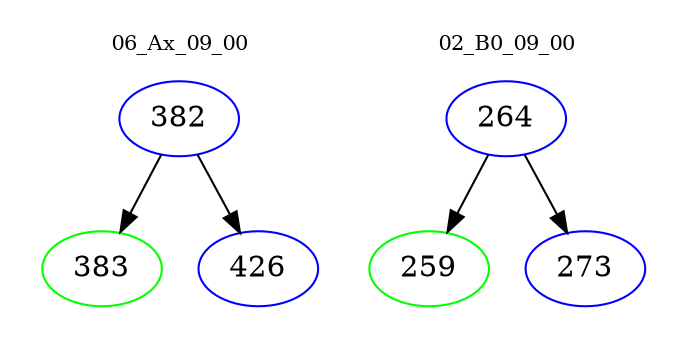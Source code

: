 digraph{
subgraph cluster_0 {
color = white
label = "06_Ax_09_00";
fontsize=10;
T0_382 [label="382", color="blue"]
T0_382 -> T0_383 [color="black"]
T0_383 [label="383", color="green"]
T0_382 -> T0_426 [color="black"]
T0_426 [label="426", color="blue"]
}
subgraph cluster_1 {
color = white
label = "02_B0_09_00";
fontsize=10;
T1_264 [label="264", color="blue"]
T1_264 -> T1_259 [color="black"]
T1_259 [label="259", color="green"]
T1_264 -> T1_273 [color="black"]
T1_273 [label="273", color="blue"]
}
}
